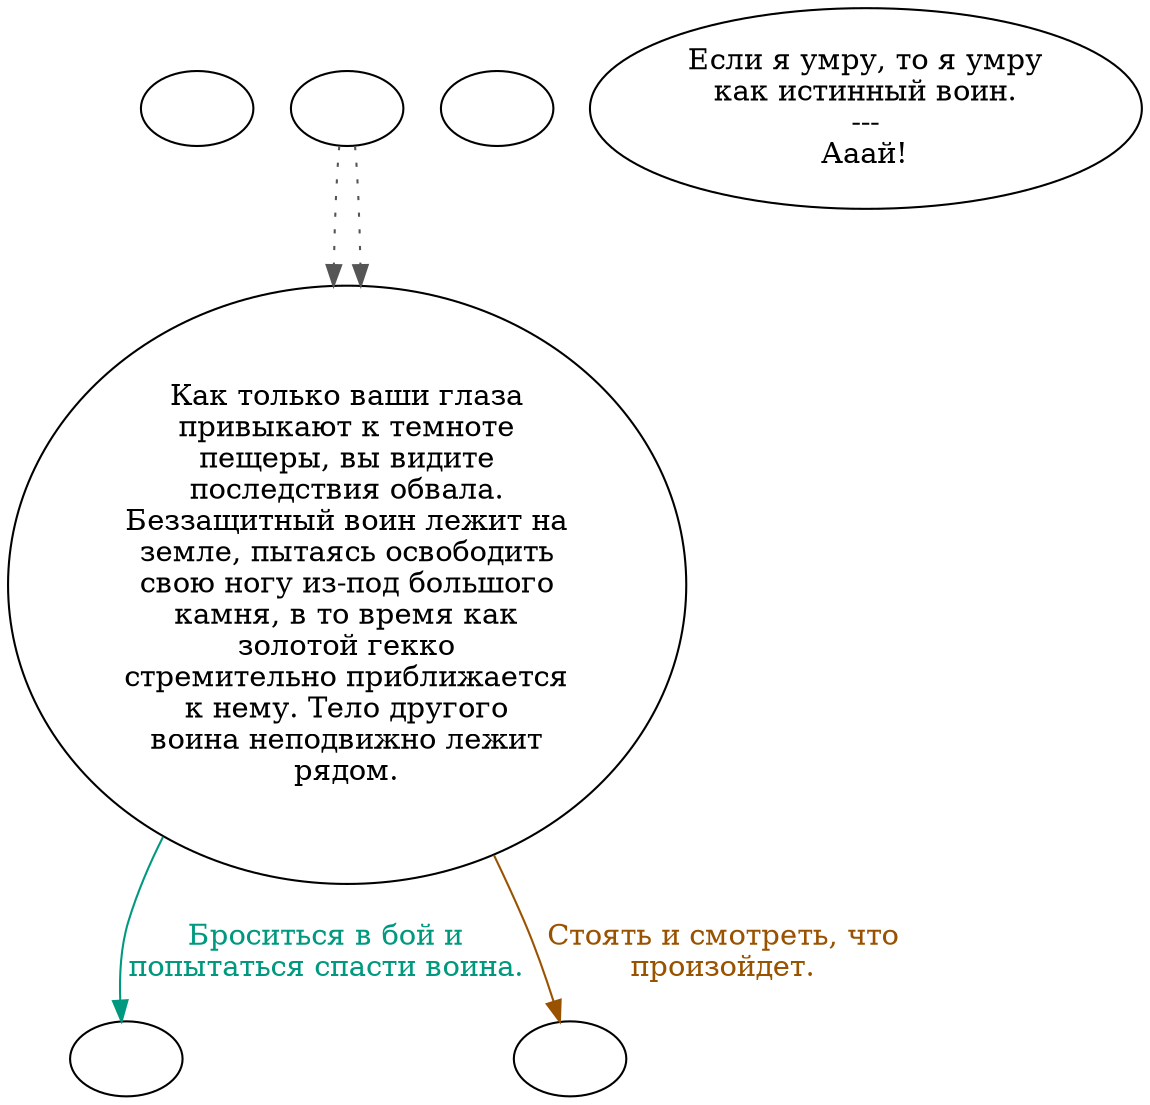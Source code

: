 digraph tribesp2 {
  "start" [style=filled       fillcolor="#FFFFFF"       color="#000000"]
  "start" [label=""]
  "spatial_p_proc" [style=filled       fillcolor="#FFFFFF"       color="#000000"]
  "spatial_p_proc" -> "Node004" [style=dotted color="#555555"]
  "spatial_p_proc" -> "Node004" [style=dotted color="#555555"]
  "spatial_p_proc" [label=""]
  "map_update_p_proc" [style=filled       fillcolor="#FFFFFF"       color="#000000"]
  "map_update_p_proc" [label=""]
  "Node004" [style=filled       fillcolor="#FFFFFF"       color="#000000"]
  "Node004" [label="Как только ваши глаза\nпривыкают к темноте\nпещеры, вы видите\nпоследствия обвала.\nБеззащитный воин лежит на\nземле, пытаясь освободить\nсвою ногу из-под большого\nкамня, в то время как\nзолотой гекко\nстремительно приближается\nк нему. Тело другого\nвоина неподвижно лежит\nрядом."]
  "Node004" -> "Node006" [label="Броситься в бой и\nпопытаться спасти воина." color="#00997F" fontcolor="#00997F"]
  "Node004" -> "Node005" [label="Стоять и смотреть, что\nпроизойдет." color="#995200" fontcolor="#995200"]
  "Node005" [style=filled       fillcolor="#FFFFFF"       color="#000000"]
  "Node005" [label=""]
  "Node006" [style=filled       fillcolor="#FFFFFF"       color="#000000"]
  "Node006" [label=""]
  "timed_event_p_proc" [style=filled       fillcolor="#FFFFFF"       color="#000000"]
  "timed_event_p_proc" [label="Если я умру, то я умру\nкак истинный воин.\n---\nАаай!"]
}